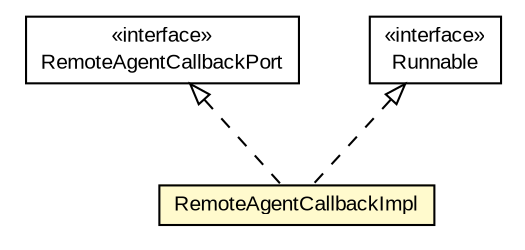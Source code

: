 #!/usr/local/bin/dot
#
# Class diagram 
# Generated by UMLGraph version R5_6-24-gf6e263 (http://www.umlgraph.org/)
#

digraph G {
	edge [fontname="arial",fontsize=10,labelfontname="arial",labelfontsize=10];
	node [fontname="arial",fontsize=10,shape=plaintext];
	nodesep=0.25;
	ranksep=0.5;
	// org.miloss.fgsms.services.interfaces.agentcallbackservice.RemoteAgentCallbackPort
	c963389 [label=<<table title="org.miloss.fgsms.services.interfaces.agentcallbackservice.RemoteAgentCallbackPort" border="0" cellborder="1" cellspacing="0" cellpadding="2" port="p" href="../../services/interfaces/agentcallbackservice/RemoteAgentCallbackPort.html">
		<tr><td><table border="0" cellspacing="0" cellpadding="1">
<tr><td align="center" balign="center"> &#171;interface&#187; </td></tr>
<tr><td align="center" balign="center"> RemoteAgentCallbackPort </td></tr>
		</table></td></tr>
		</table>>, URL="../../services/interfaces/agentcallbackservice/RemoteAgentCallbackPort.html", fontname="arial", fontcolor="black", fontsize=10.0];
	// org.miloss.fgsms.osagent.callbacks.RemoteAgentCallbackImpl
	c964131 [label=<<table title="org.miloss.fgsms.osagent.callbacks.RemoteAgentCallbackImpl" border="0" cellborder="1" cellspacing="0" cellpadding="2" port="p" bgcolor="lemonChiffon" href="./RemoteAgentCallbackImpl.html">
		<tr><td><table border="0" cellspacing="0" cellpadding="1">
<tr><td align="center" balign="center"> RemoteAgentCallbackImpl </td></tr>
		</table></td></tr>
		</table>>, URL="./RemoteAgentCallbackImpl.html", fontname="arial", fontcolor="black", fontsize=10.0];
	//org.miloss.fgsms.osagent.callbacks.RemoteAgentCallbackImpl implements org.miloss.fgsms.services.interfaces.agentcallbackservice.RemoteAgentCallbackPort
	c963389:p -> c964131:p [dir=back,arrowtail=empty,style=dashed];
	//org.miloss.fgsms.osagent.callbacks.RemoteAgentCallbackImpl implements java.lang.Runnable
	c964393:p -> c964131:p [dir=back,arrowtail=empty,style=dashed];
	// java.lang.Runnable
	c964393 [label=<<table title="java.lang.Runnable" border="0" cellborder="1" cellspacing="0" cellpadding="2" port="p" href="http://java.sun.com/j2se/1.4.2/docs/api/java/lang/Runnable.html">
		<tr><td><table border="0" cellspacing="0" cellpadding="1">
<tr><td align="center" balign="center"> &#171;interface&#187; </td></tr>
<tr><td align="center" balign="center"> Runnable </td></tr>
		</table></td></tr>
		</table>>, URL="http://java.sun.com/j2se/1.4.2/docs/api/java/lang/Runnable.html", fontname="arial", fontcolor="black", fontsize=10.0];
}

